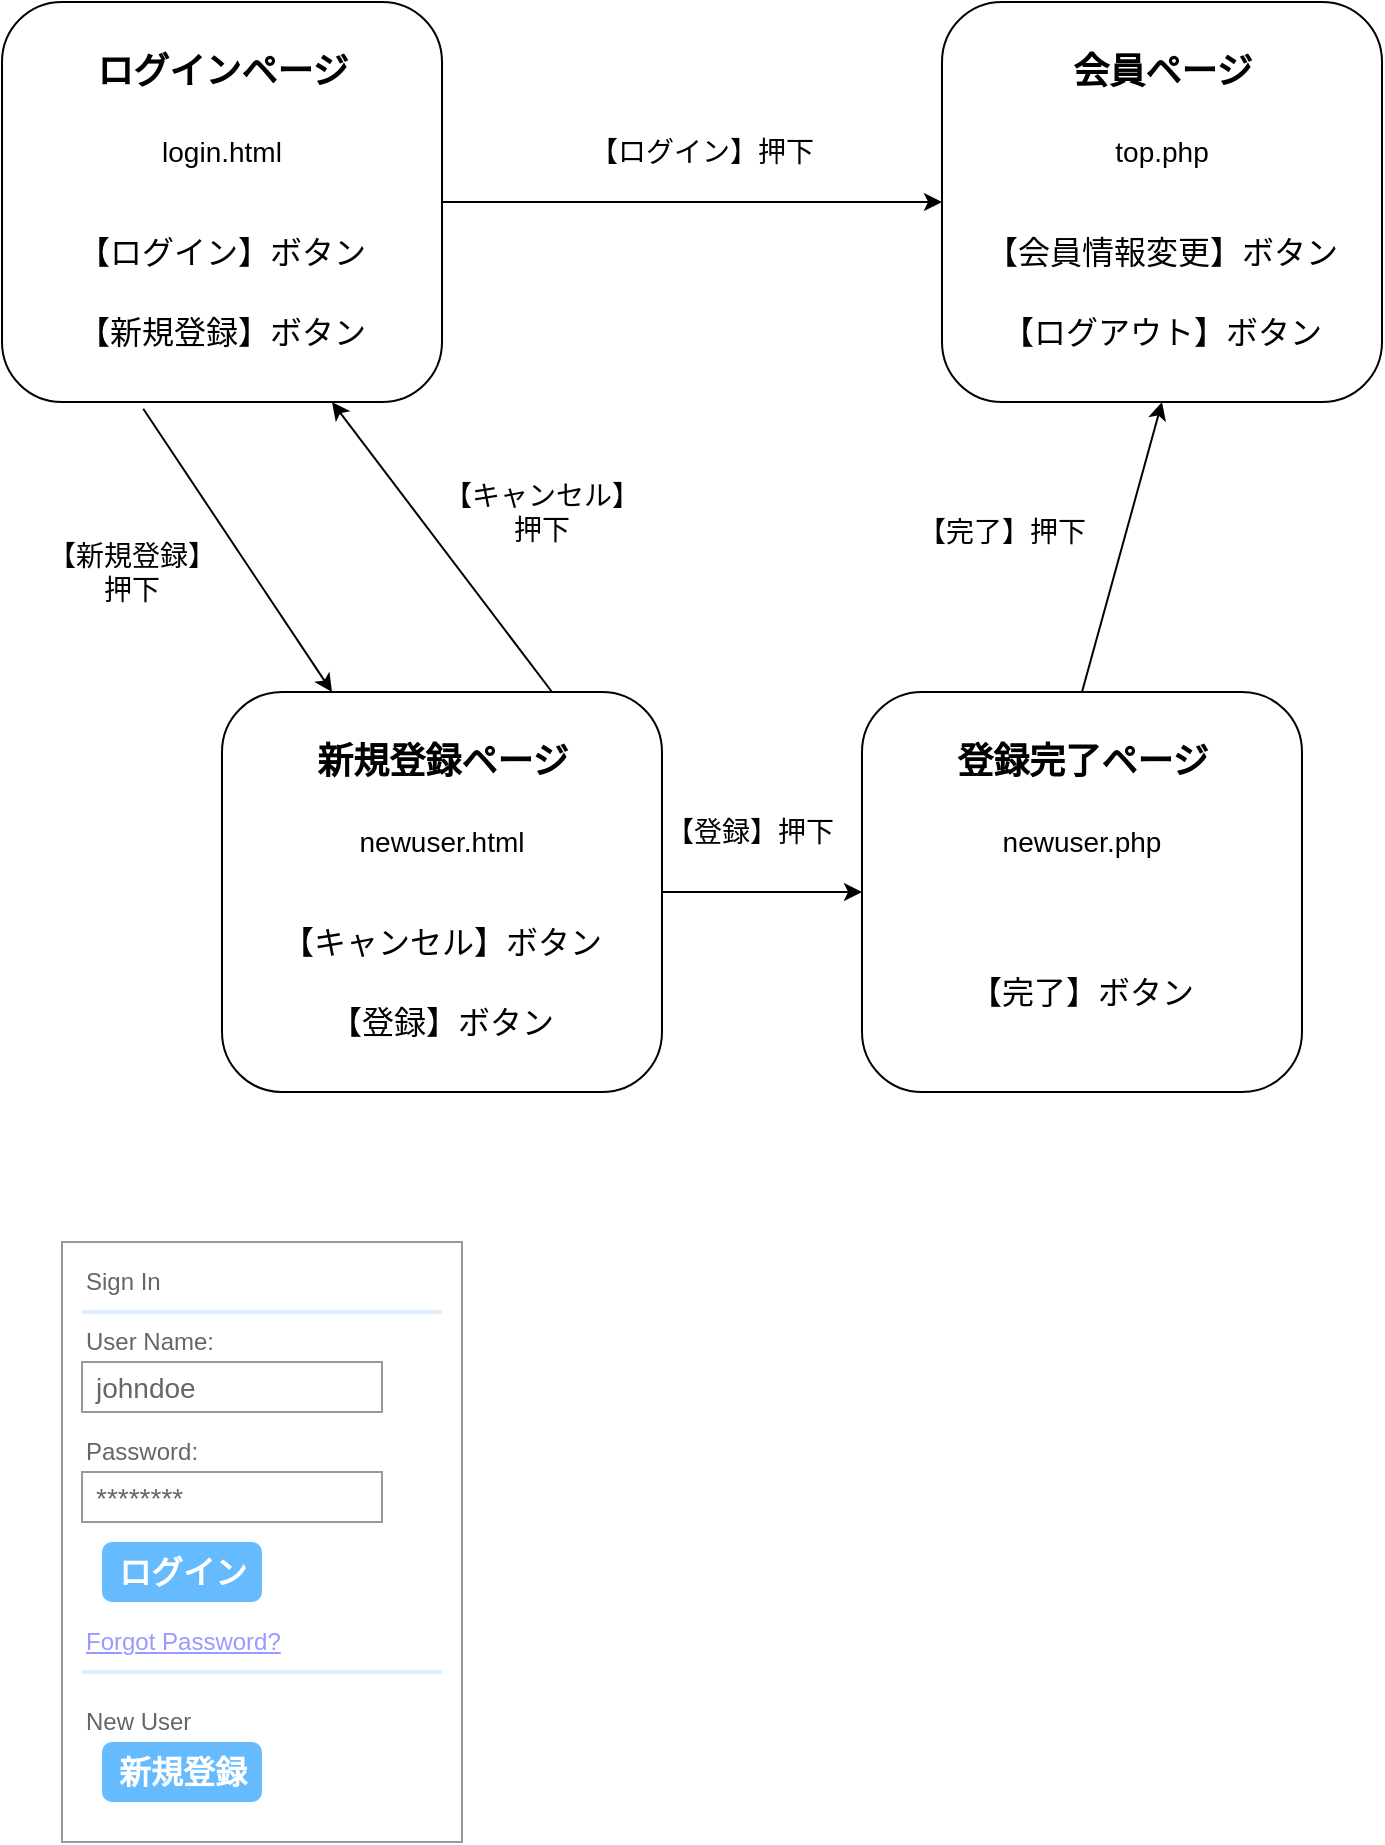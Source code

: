 <mxfile>
    <diagram id="W0Y6Ia2FgGcfSGs5wf8Q" name="ページ1">
        <mxGraphModel dx="1024" dy="918" grid="1" gridSize="10" guides="1" tooltips="1" connect="1" arrows="1" fold="1" page="1" pageScale="1" pageWidth="827" pageHeight="1169" math="0" shadow="0">
            <root>
                <mxCell id="0"/>
                <mxCell id="1" parent="0"/>
                <mxCell id="13" style="edgeStyle=none;html=1;exitX=1;exitY=0.5;exitDx=0;exitDy=0;entryX=0;entryY=0.5;entryDx=0;entryDy=0;fontSize=14;" edge="1" parent="1" source="2" target="8">
                    <mxGeometry relative="1" as="geometry"/>
                </mxCell>
                <mxCell id="14" value="【ログイン】押下" style="text;html=1;strokeColor=none;fillColor=none;align=center;verticalAlign=middle;whiteSpace=wrap;rounded=0;fontSize=14;" vertex="1" parent="1">
                    <mxGeometry x="310" y="100" width="160" height="30" as="geometry"/>
                </mxCell>
                <mxCell id="16" value="" style="group" vertex="1" connectable="0" parent="1">
                    <mxGeometry x="510" y="40" width="220" height="200" as="geometry"/>
                </mxCell>
                <mxCell id="8" value="" style="rounded=1;whiteSpace=wrap;html=1;" vertex="1" parent="16">
                    <mxGeometry width="220" height="200" as="geometry"/>
                </mxCell>
                <mxCell id="9" value="会員ページ" style="text;html=1;strokeColor=none;fillColor=none;align=center;verticalAlign=middle;whiteSpace=wrap;rounded=0;fontStyle=1;fontSize=18;" vertex="1" parent="16">
                    <mxGeometry x="37.5" y="20" width="145" height="30" as="geometry"/>
                </mxCell>
                <mxCell id="10" value="top.php" style="text;html=1;strokeColor=none;fillColor=none;align=center;verticalAlign=middle;whiteSpace=wrap;rounded=0;fontSize=14;" vertex="1" parent="16">
                    <mxGeometry x="50" y="60" width="120" height="30" as="geometry"/>
                </mxCell>
                <mxCell id="11" value="【会員情報変更】ボタン" style="text;html=1;strokeColor=none;fillColor=none;align=center;verticalAlign=middle;whiteSpace=wrap;rounded=0;fontSize=16;" vertex="1" parent="16">
                    <mxGeometry x="20" y="110" width="180" height="30" as="geometry"/>
                </mxCell>
                <mxCell id="12" value="【ログアウト】ボタン" style="text;html=1;strokeColor=none;fillColor=none;align=center;verticalAlign=middle;whiteSpace=wrap;rounded=0;fontSize=16;" vertex="1" parent="16">
                    <mxGeometry x="20" y="150" width="180" height="30" as="geometry"/>
                </mxCell>
                <mxCell id="18" value="" style="group" vertex="1" connectable="0" parent="1">
                    <mxGeometry x="40" y="40" width="220" height="200" as="geometry"/>
                </mxCell>
                <mxCell id="2" value="" style="rounded=1;whiteSpace=wrap;html=1;" vertex="1" parent="18">
                    <mxGeometry width="220" height="200" as="geometry"/>
                </mxCell>
                <mxCell id="3" value="ログインページ" style="text;html=1;strokeColor=none;fillColor=none;align=center;verticalAlign=middle;whiteSpace=wrap;rounded=0;fontStyle=1;fontSize=18;" vertex="1" parent="18">
                    <mxGeometry x="37.5" y="20" width="145" height="30" as="geometry"/>
                </mxCell>
                <mxCell id="4" value="login.html" style="text;html=1;strokeColor=none;fillColor=none;align=center;verticalAlign=middle;whiteSpace=wrap;rounded=0;fontSize=14;" vertex="1" parent="18">
                    <mxGeometry x="50" y="60" width="120" height="30" as="geometry"/>
                </mxCell>
                <mxCell id="6" value="【ログイン】ボタン" style="text;html=1;strokeColor=none;fillColor=none;align=center;verticalAlign=middle;whiteSpace=wrap;rounded=0;fontSize=16;" vertex="1" parent="18">
                    <mxGeometry x="20" y="110" width="180" height="30" as="geometry"/>
                </mxCell>
                <mxCell id="7" value="【新規登録】ボタン" style="text;html=1;strokeColor=none;fillColor=none;align=center;verticalAlign=middle;whiteSpace=wrap;rounded=0;fontSize=16;" vertex="1" parent="18">
                    <mxGeometry x="20" y="150" width="180" height="30" as="geometry"/>
                </mxCell>
                <mxCell id="26" value="" style="group" vertex="1" connectable="0" parent="1">
                    <mxGeometry x="150" y="385" width="220" height="200" as="geometry"/>
                </mxCell>
                <mxCell id="27" value="" style="rounded=1;whiteSpace=wrap;html=1;" vertex="1" parent="26">
                    <mxGeometry width="220" height="200" as="geometry"/>
                </mxCell>
                <mxCell id="28" value="新規登録ページ" style="text;html=1;strokeColor=none;fillColor=none;align=center;verticalAlign=middle;whiteSpace=wrap;rounded=0;fontStyle=1;fontSize=18;" vertex="1" parent="26">
                    <mxGeometry x="37.5" y="20" width="145" height="30" as="geometry"/>
                </mxCell>
                <mxCell id="29" value="newuser.html" style="text;html=1;strokeColor=none;fillColor=none;align=center;verticalAlign=middle;whiteSpace=wrap;rounded=0;fontSize=14;" vertex="1" parent="26">
                    <mxGeometry x="50" y="60" width="120" height="30" as="geometry"/>
                </mxCell>
                <mxCell id="30" value="【キャンセル】ボタン" style="text;html=1;strokeColor=none;fillColor=none;align=center;verticalAlign=middle;whiteSpace=wrap;rounded=0;fontSize=16;" vertex="1" parent="26">
                    <mxGeometry x="20" y="110" width="180" height="30" as="geometry"/>
                </mxCell>
                <mxCell id="31" value="【登録】ボタン" style="text;html=1;strokeColor=none;fillColor=none;align=center;verticalAlign=middle;whiteSpace=wrap;rounded=0;fontSize=16;" vertex="1" parent="26">
                    <mxGeometry x="20" y="150" width="180" height="30" as="geometry"/>
                </mxCell>
                <mxCell id="36" value="【新規登録】押下" style="text;html=1;strokeColor=none;fillColor=none;align=center;verticalAlign=middle;whiteSpace=wrap;rounded=0;fontSize=14;" vertex="1" parent="1">
                    <mxGeometry x="60" y="310" width="90" height="30" as="geometry"/>
                </mxCell>
                <mxCell id="45" style="edgeStyle=none;html=1;exitX=0.321;exitY=1.017;exitDx=0;exitDy=0;entryX=0.25;entryY=0;entryDx=0;entryDy=0;fontSize=14;exitPerimeter=0;" edge="1" parent="1" source="2" target="27">
                    <mxGeometry relative="1" as="geometry"/>
                </mxCell>
                <mxCell id="47" value="" style="group" vertex="1" connectable="0" parent="1">
                    <mxGeometry x="470" y="385" width="220" height="200" as="geometry"/>
                </mxCell>
                <mxCell id="48" value="" style="rounded=1;whiteSpace=wrap;html=1;" vertex="1" parent="47">
                    <mxGeometry width="220" height="200" as="geometry"/>
                </mxCell>
                <mxCell id="49" value="登録完了ページ" style="text;html=1;strokeColor=none;fillColor=none;align=center;verticalAlign=middle;whiteSpace=wrap;rounded=0;fontStyle=1;fontSize=18;" vertex="1" parent="47">
                    <mxGeometry x="37.5" y="20" width="145" height="30" as="geometry"/>
                </mxCell>
                <mxCell id="50" value="newuser.php" style="text;html=1;strokeColor=none;fillColor=none;align=center;verticalAlign=middle;whiteSpace=wrap;rounded=0;fontSize=14;" vertex="1" parent="47">
                    <mxGeometry x="50" y="60" width="120" height="30" as="geometry"/>
                </mxCell>
                <mxCell id="52" value="【完了】ボタン" style="text;html=1;strokeColor=none;fillColor=none;align=center;verticalAlign=middle;whiteSpace=wrap;rounded=0;fontSize=16;" vertex="1" parent="47">
                    <mxGeometry x="20" y="135" width="180" height="30" as="geometry"/>
                </mxCell>
                <mxCell id="55" style="edgeStyle=none;html=1;exitX=1;exitY=0.5;exitDx=0;exitDy=0;entryX=0;entryY=0.5;entryDx=0;entryDy=0;fontSize=14;" edge="1" parent="1" source="27" target="48">
                    <mxGeometry relative="1" as="geometry"/>
                </mxCell>
                <mxCell id="56" value="【登録】押下" style="text;html=1;strokeColor=none;fillColor=none;align=center;verticalAlign=middle;whiteSpace=wrap;rounded=0;fontSize=14;" vertex="1" parent="1">
                    <mxGeometry x="334" y="440" width="160" height="30" as="geometry"/>
                </mxCell>
                <mxCell id="58" value="" style="strokeWidth=1;shadow=0;dashed=0;align=center;html=1;shape=mxgraph.mockup.forms.rrect;rSize=0;strokeColor=#999999;fillColor=#ffffff;fontSize=14;" vertex="1" parent="1">
                    <mxGeometry x="70" y="660" width="200" height="300" as="geometry"/>
                </mxCell>
                <mxCell id="59" value="Sign In" style="strokeWidth=1;shadow=0;dashed=0;align=center;html=1;shape=mxgraph.mockup.forms.anchor;fontSize=12;fontColor=#666666;align=left;resizeWidth=1;spacingLeft=0;" vertex="1" parent="58">
                    <mxGeometry width="100" height="20" relative="1" as="geometry">
                        <mxPoint x="10" y="10" as="offset"/>
                    </mxGeometry>
                </mxCell>
                <mxCell id="60" value="" style="shape=line;strokeColor=#ddeeff;strokeWidth=2;html=1;resizeWidth=1;fontSize=14;" vertex="1" parent="58">
                    <mxGeometry width="180" height="10" relative="1" as="geometry">
                        <mxPoint x="10" y="30" as="offset"/>
                    </mxGeometry>
                </mxCell>
                <mxCell id="61" value="User Name:" style="strokeWidth=1;shadow=0;dashed=0;align=center;html=1;shape=mxgraph.mockup.forms.anchor;fontSize=12;fontColor=#666666;align=left;resizeWidth=1;spacingLeft=0;" vertex="1" parent="58">
                    <mxGeometry width="100" height="20" relative="1" as="geometry">
                        <mxPoint x="10" y="40" as="offset"/>
                    </mxGeometry>
                </mxCell>
                <mxCell id="62" value="johndoe" style="strokeWidth=1;shadow=0;dashed=0;align=center;html=1;shape=mxgraph.mockup.forms.rrect;rSize=0;strokeColor=#999999;fontColor=#666666;align=left;spacingLeft=5;resizeWidth=1;fontSize=14;" vertex="1" parent="58">
                    <mxGeometry width="150" height="25" relative="1" as="geometry">
                        <mxPoint x="10" y="60" as="offset"/>
                    </mxGeometry>
                </mxCell>
                <mxCell id="63" value="Password:" style="strokeWidth=1;shadow=0;dashed=0;align=center;html=1;shape=mxgraph.mockup.forms.anchor;fontSize=12;fontColor=#666666;align=left;resizeWidth=1;spacingLeft=0;" vertex="1" parent="58">
                    <mxGeometry width="100" height="20" relative="1" as="geometry">
                        <mxPoint x="10" y="95" as="offset"/>
                    </mxGeometry>
                </mxCell>
                <mxCell id="64" value="********" style="strokeWidth=1;shadow=0;dashed=0;align=center;html=1;shape=mxgraph.mockup.forms.rrect;rSize=0;strokeColor=#999999;fontColor=#666666;align=left;spacingLeft=5;resizeWidth=1;fontSize=14;" vertex="1" parent="58">
                    <mxGeometry width="150" height="25" relative="1" as="geometry">
                        <mxPoint x="10" y="115" as="offset"/>
                    </mxGeometry>
                </mxCell>
                <mxCell id="65" value="ログイン" style="strokeWidth=1;shadow=0;dashed=0;align=center;html=1;shape=mxgraph.mockup.forms.rrect;rSize=5;strokeColor=none;fontColor=#ffffff;fillColor=#66bbff;fontSize=16;fontStyle=1;" vertex="1" parent="58">
                    <mxGeometry y="1" width="80" height="30" relative="1" as="geometry">
                        <mxPoint x="20" y="-150" as="offset"/>
                    </mxGeometry>
                </mxCell>
                <mxCell id="66" value="Forgot Password?" style="strokeWidth=1;shadow=0;dashed=0;align=center;html=1;shape=mxgraph.mockup.forms.anchor;fontSize=12;fontColor=#9999ff;align=left;spacingLeft=0;fontStyle=4;resizeWidth=1;" vertex="1" parent="58">
                    <mxGeometry y="1" width="150" height="20" relative="1" as="geometry">
                        <mxPoint x="10" y="-110" as="offset"/>
                    </mxGeometry>
                </mxCell>
                <mxCell id="67" value="" style="shape=line;strokeColor=#ddeeff;strokeWidth=2;html=1;resizeWidth=1;fontSize=14;" vertex="1" parent="58">
                    <mxGeometry y="1" width="180" height="10" relative="1" as="geometry">
                        <mxPoint x="10" y="-90" as="offset"/>
                    </mxGeometry>
                </mxCell>
                <mxCell id="68" value="New User" style="strokeWidth=1;shadow=0;dashed=0;align=center;html=1;shape=mxgraph.mockup.forms.anchor;fontSize=12;fontColor=#666666;align=left;spacingLeft=0;resizeWidth=1;" vertex="1" parent="58">
                    <mxGeometry y="1" width="150" height="20" relative="1" as="geometry">
                        <mxPoint x="10" y="-70" as="offset"/>
                    </mxGeometry>
                </mxCell>
                <mxCell id="69" value="新規登録" style="strokeWidth=1;shadow=0;dashed=0;align=center;html=1;shape=mxgraph.mockup.forms.rrect;rSize=5;strokeColor=none;fontColor=#ffffff;fillColor=#66bbff;fontSize=16;fontStyle=1;" vertex="1" parent="58">
                    <mxGeometry y="1" width="80" height="30" relative="1" as="geometry">
                        <mxPoint x="20" y="-50" as="offset"/>
                    </mxGeometry>
                </mxCell>
                <mxCell id="70" style="edgeStyle=none;html=1;exitX=0.5;exitY=0;exitDx=0;exitDy=0;entryX=0.5;entryY=1;entryDx=0;entryDy=0;fontSize=14;" edge="1" parent="1" source="48" target="8">
                    <mxGeometry relative="1" as="geometry"/>
                </mxCell>
                <mxCell id="71" value="【完了】押下" style="text;html=1;strokeColor=none;fillColor=none;align=center;verticalAlign=middle;whiteSpace=wrap;rounded=0;fontSize=14;" vertex="1" parent="1">
                    <mxGeometry x="460" y="290" width="160" height="30" as="geometry"/>
                </mxCell>
                <mxCell id="74" style="edgeStyle=none;html=1;exitX=0.75;exitY=0;exitDx=0;exitDy=0;entryX=0.75;entryY=1;entryDx=0;entryDy=0;fontSize=14;" edge="1" parent="1" source="27" target="2">
                    <mxGeometry relative="1" as="geometry"/>
                </mxCell>
                <mxCell id="75" value="【キャンセル】押下" style="text;html=1;strokeColor=none;fillColor=none;align=center;verticalAlign=middle;whiteSpace=wrap;rounded=0;fontSize=14;" vertex="1" parent="1">
                    <mxGeometry x="260" y="280" width="100" height="30" as="geometry"/>
                </mxCell>
            </root>
        </mxGraphModel>
    </diagram>
</mxfile>